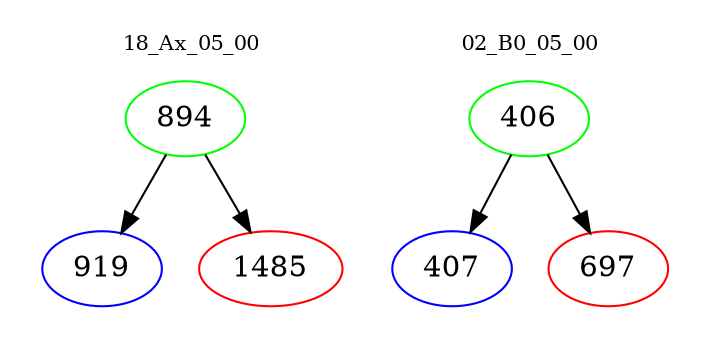 digraph{
subgraph cluster_0 {
color = white
label = "18_Ax_05_00";
fontsize=10;
T0_894 [label="894", color="green"]
T0_894 -> T0_919 [color="black"]
T0_919 [label="919", color="blue"]
T0_894 -> T0_1485 [color="black"]
T0_1485 [label="1485", color="red"]
}
subgraph cluster_1 {
color = white
label = "02_B0_05_00";
fontsize=10;
T1_406 [label="406", color="green"]
T1_406 -> T1_407 [color="black"]
T1_407 [label="407", color="blue"]
T1_406 -> T1_697 [color="black"]
T1_697 [label="697", color="red"]
}
}
